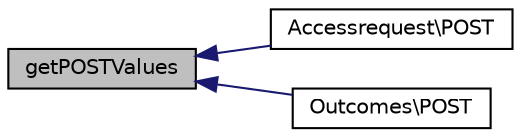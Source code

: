 digraph "getPOSTValues"
{
  edge [fontname="Helvetica",fontsize="10",labelfontname="Helvetica",labelfontsize="10"];
  node [fontname="Helvetica",fontsize="10",shape=record];
  rankdir="LR";
  Node9 [label="getPOSTValues",height=0.2,width=0.4,color="black", fillcolor="grey75", style="filled", fontcolor="black"];
  Node9 -> Node10 [dir="back",color="midnightblue",fontsize="10",style="solid",fontname="Helvetica"];
  Node10 [label="Accessrequest\\POST",height=0.2,width=0.4,color="black", fillcolor="white", style="filled",URL="$class_accessrequest.html#aea3bf4cb6556d5b12c15f871fc0960f6"];
  Node9 -> Node11 [dir="back",color="midnightblue",fontsize="10",style="solid",fontname="Helvetica"];
  Node11 [label="Outcomes\\POST",height=0.2,width=0.4,color="black", fillcolor="white", style="filled",URL="$class_outcomes.html#aea3bf4cb6556d5b12c15f871fc0960f6"];
}
